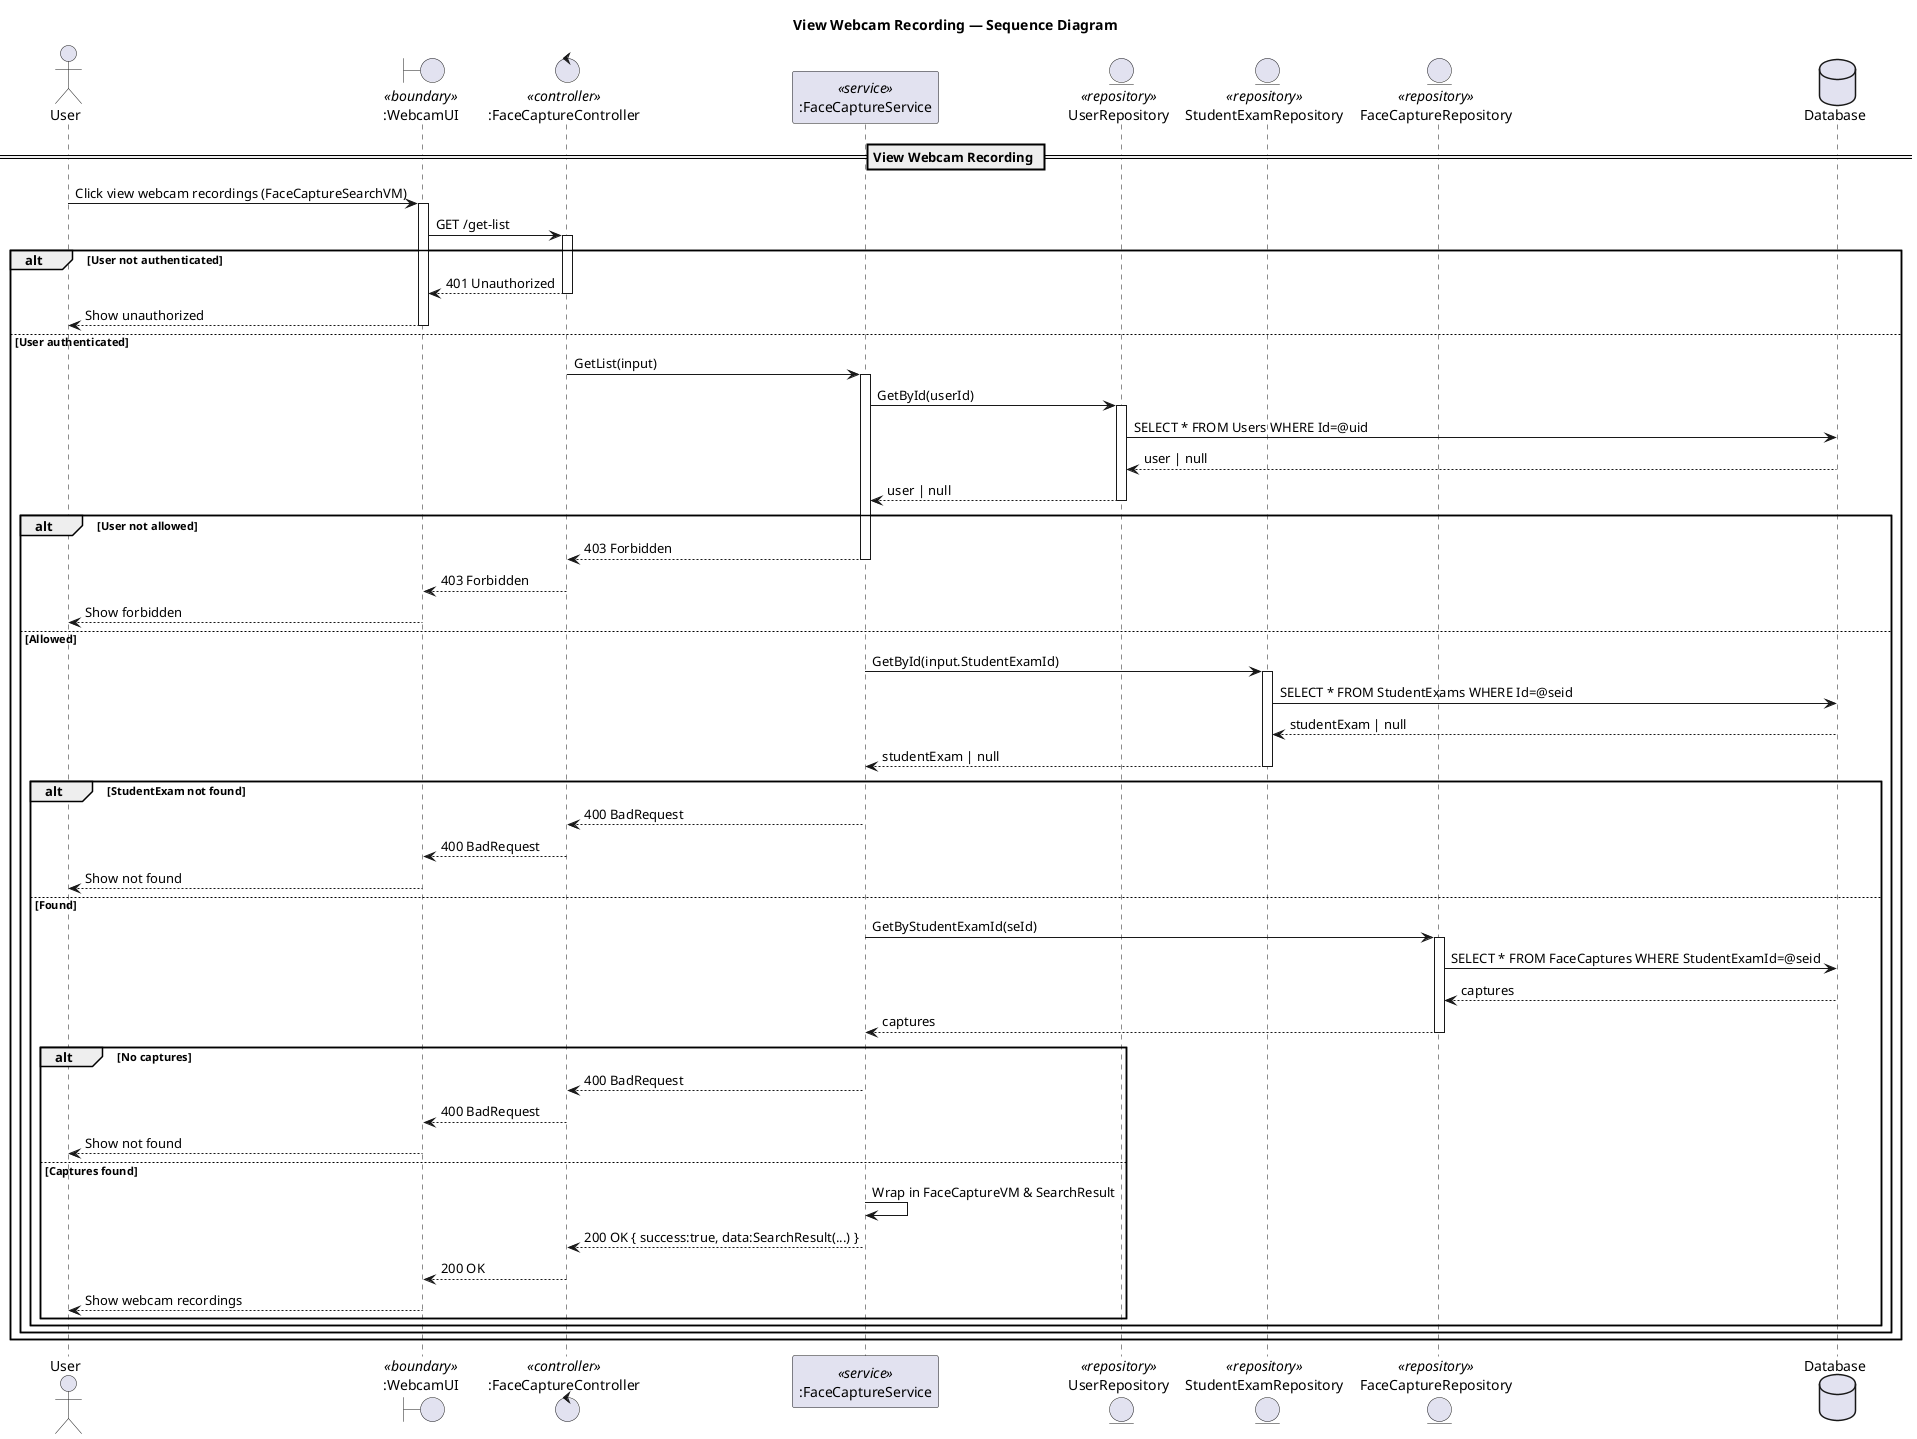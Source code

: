 @startuml
title View Webcam Recording — Sequence Diagram 

actor "User" as Client
boundary ":WebcamUI" as UI <<boundary>>
control ":FaceCaptureController" as Controller <<controller>>
participant ":FaceCaptureService" as Service <<service>>

entity "UserRepository" as UserRepo <<repository>>
entity "StudentExamRepository" as StuExamRepo <<repository>>
entity "FaceCaptureRepository" as FaceRepo <<repository>>

database "Database" as DB

== View Webcam Recording ==

Client -> UI: Click view webcam recordings (FaceCaptureSearchVM)
activate UI
UI -> Controller: GET /get-list
activate Controller

alt User not authenticated
  Controller --> UI: 401 Unauthorized
  deactivate Controller
  UI --> Client: Show unauthorized
  deactivate UI
else User authenticated
  Controller -> Service: GetList(input)
  activate Service

  ' --- Check user ---
  Service -> UserRepo: GetById(userId)
  activate UserRepo
  UserRepo -> DB: SELECT * FROM Users WHERE Id=@uid
  DB --> UserRepo: user | null
  UserRepo --> Service: user | null
  deactivate UserRepo

  alt User not allowed
    Service --> Controller: 403 Forbidden
    deactivate Service
    Controller --> UI: 403 Forbidden
    deactivate Controller
    UI --> Client: Show forbidden
    deactivate UI
  else Allowed
    ' --- Get student exam ---
    Service -> StuExamRepo: GetById(input.StudentExamId)
    activate StuExamRepo
    StuExamRepo -> DB: SELECT * FROM StudentExams WHERE Id=@seid
    DB --> StuExamRepo: studentExam | null
    StuExamRepo --> Service: studentExam | null
    deactivate StuExamRepo

    alt StudentExam not found
      Service --> Controller: 400 BadRequest
      deactivate Service
      Controller --> UI: 400 BadRequest
      deactivate Controller
      UI --> Client: Show not found
      deactivate UI
    else Found
      ' --- Get captures ---
      Service -> FaceRepo: GetByStudentExamId(seId)
      activate FaceRepo
      FaceRepo -> DB: SELECT * FROM FaceCaptures WHERE StudentExamId=@seid
      DB --> FaceRepo: captures
      FaceRepo --> Service: captures
      deactivate FaceRepo

      alt No captures
        Service --> Controller: 400 BadRequest
        deactivate Service
        Controller --> UI: 400 BadRequest
        deactivate Controller
        UI --> Client: Show not found
        deactivate UI
      else Captures found
        Service -> Service: Wrap in FaceCaptureVM & SearchResult
        Service --> Controller: 200 OK { success:true, data:SearchResult(...) }
        deactivate Service
        Controller --> UI: 200 OK
        deactivate Controller
        UI --> Client: Show webcam recordings
        deactivate UI
      end
    end
  end
end

@enduml
